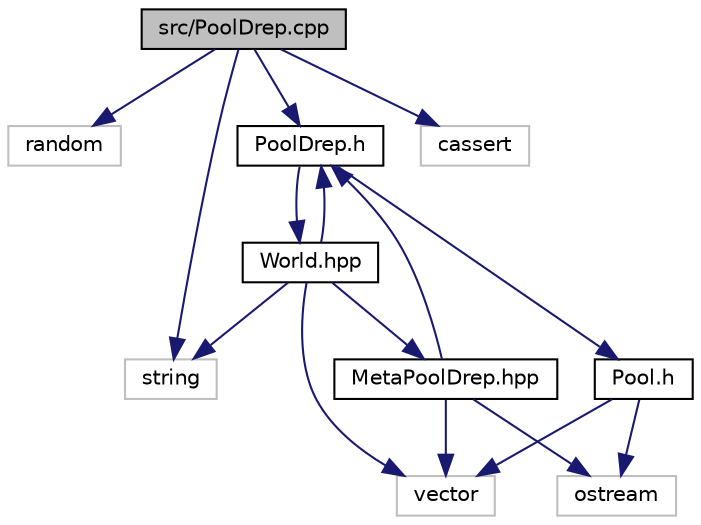 digraph "src/PoolDrep.cpp"
{
  edge [fontname="Helvetica",fontsize="10",labelfontname="Helvetica",labelfontsize="10"];
  node [fontname="Helvetica",fontsize="10",shape=record];
  Node0 [label="src/PoolDrep.cpp",height=0.2,width=0.4,color="black", fillcolor="grey75", style="filled", fontcolor="black"];
  Node0 -> Node1 [color="midnightblue",fontsize="10",style="solid"];
  Node1 [label="random",height=0.2,width=0.4,color="grey75", fillcolor="white", style="filled"];
  Node0 -> Node2 [color="midnightblue",fontsize="10",style="solid"];
  Node2 [label="string",height=0.2,width=0.4,color="grey75", fillcolor="white", style="filled"];
  Node0 -> Node3 [color="midnightblue",fontsize="10",style="solid"];
  Node3 [label="cassert",height=0.2,width=0.4,color="grey75", fillcolor="white", style="filled"];
  Node0 -> Node4 [color="midnightblue",fontsize="10",style="solid"];
  Node4 [label="PoolDrep.h",height=0.2,width=0.4,color="black", fillcolor="white", style="filled",URL="$_pool_drep_8h.html",tooltip="Generates a pool of alleles using the sickle cell anemia. This is class inherits of pool and uses the..."];
  Node4 -> Node5 [color="midnightblue",fontsize="10",style="solid"];
  Node5 [label="Pool.h",height=0.2,width=0.4,color="black", fillcolor="white", style="filled",URL="$_pool_8h.html",tooltip="generates a pool of alleles "];
  Node5 -> Node6 [color="midnightblue",fontsize="10",style="solid"];
  Node6 [label="vector",height=0.2,width=0.4,color="grey75", fillcolor="white", style="filled"];
  Node5 -> Node7 [color="midnightblue",fontsize="10",style="solid"];
  Node7 [label="ostream",height=0.2,width=0.4,color="grey75", fillcolor="white", style="filled"];
  Node4 -> Node8 [color="midnightblue",fontsize="10",style="solid"];
  Node8 [label="World.hpp",height=0.2,width=0.4,color="black", fillcolor="white", style="filled",URL="$_world_8hpp.html",tooltip="generates a pool of alleles "];
  Node8 -> Node6 [color="midnightblue",fontsize="10",style="solid"];
  Node8 -> Node2 [color="midnightblue",fontsize="10",style="solid"];
  Node8 -> Node9 [color="midnightblue",fontsize="10",style="solid"];
  Node9 [label="MetaPoolDrep.hpp",height=0.2,width=0.4,color="black", fillcolor="white", style="filled",URL="$_meta_pool_drep_8hpp.html",tooltip="A Pool of Drepanocitose Pools. "];
  Node9 -> Node6 [color="midnightblue",fontsize="10",style="solid"];
  Node9 -> Node7 [color="midnightblue",fontsize="10",style="solid"];
  Node9 -> Node4 [color="midnightblue",fontsize="10",style="solid"];
  Node8 -> Node4 [color="midnightblue",fontsize="10",style="solid"];
}
